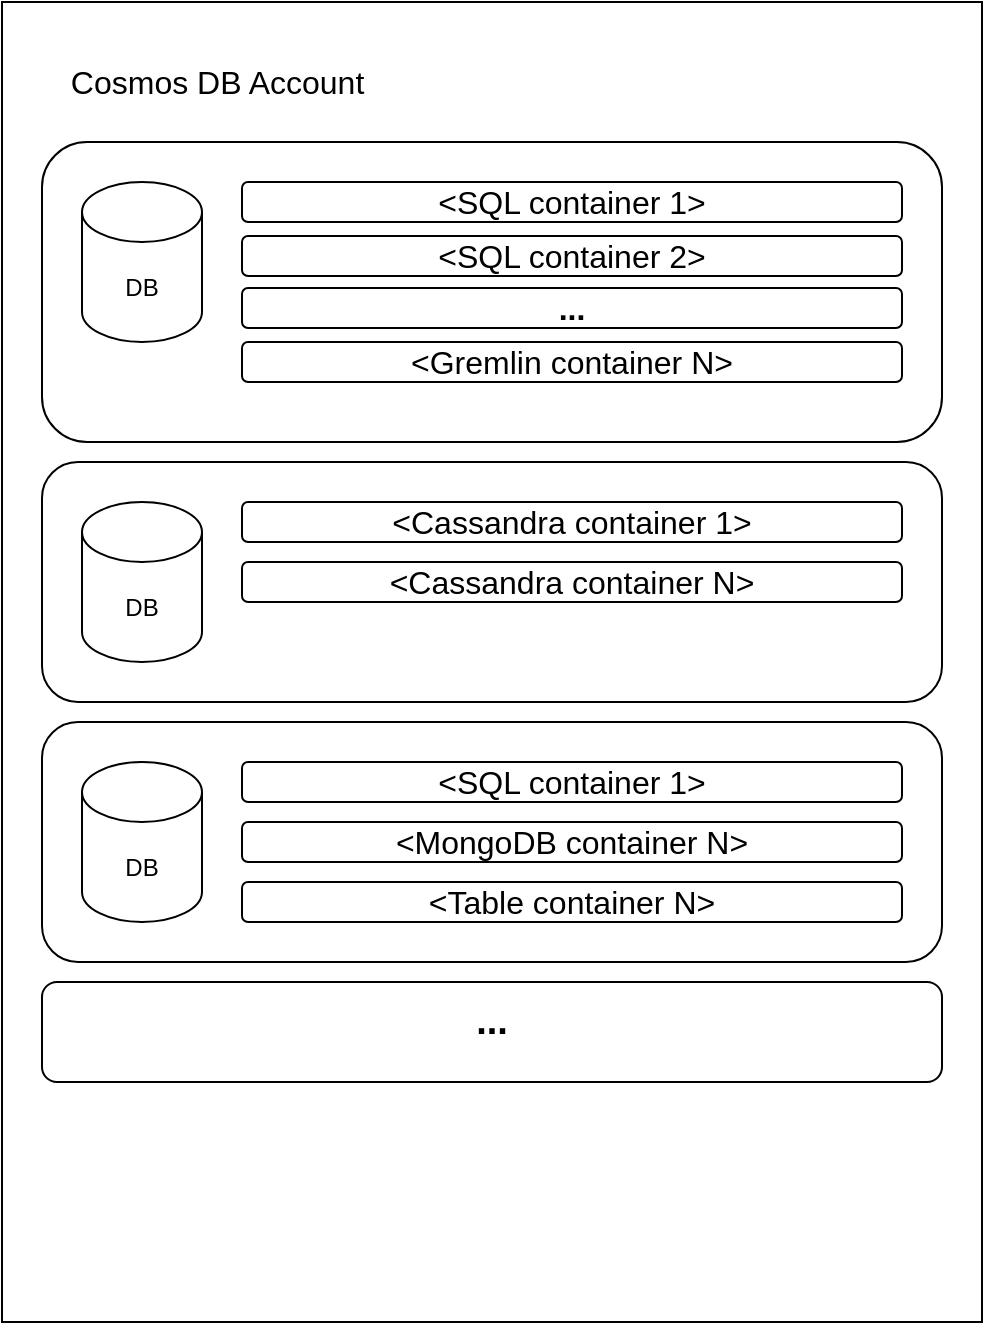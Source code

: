 <mxfile version="14.4.9" type="github">
  <diagram id="W0bkhCQVfAG-sMZAJGLT" name="Page-1">
    <mxGraphModel dx="1422" dy="804" grid="1" gridSize="10" guides="1" tooltips="1" connect="1" arrows="1" fold="1" page="1" pageScale="1" pageWidth="850" pageHeight="1100" math="0" shadow="0">
      <root>
        <mxCell id="0" />
        <mxCell id="1" parent="0" />
        <mxCell id="IG4bDnOUPeUjXYZD1gY5-25" value="" style="rounded=0;whiteSpace=wrap;html=1;fontSize=16;" vertex="1" parent="1">
          <mxGeometry x="130" y="70" width="490" height="660" as="geometry" />
        </mxCell>
        <mxCell id="IG4bDnOUPeUjXYZD1gY5-32" value="" style="rounded=1;whiteSpace=wrap;html=1;fontSize=16;" vertex="1" parent="1">
          <mxGeometry x="150" y="560" width="450" height="50" as="geometry" />
        </mxCell>
        <mxCell id="IG4bDnOUPeUjXYZD1gY5-18" value="" style="rounded=1;whiteSpace=wrap;html=1;fontSize=16;labelBackgroundColor=none;labelBorderColor=none;" vertex="1" parent="1">
          <mxGeometry x="150" y="140" width="450" height="150" as="geometry" />
        </mxCell>
        <mxCell id="IG4bDnOUPeUjXYZD1gY5-5" value="Cosmos DB Account&amp;nbsp;" style="text;html=1;strokeColor=none;fillColor=none;align=center;verticalAlign=middle;whiteSpace=wrap;rounded=0;fontSize=16;" vertex="1" parent="1">
          <mxGeometry x="140" y="100" width="200" height="20" as="geometry" />
        </mxCell>
        <mxCell id="IG4bDnOUPeUjXYZD1gY5-2" value="DB" style="shape=cylinder3;whiteSpace=wrap;html=1;boundedLbl=1;backgroundOutline=1;size=15;" vertex="1" parent="1">
          <mxGeometry x="170" y="160" width="60" height="80" as="geometry" />
        </mxCell>
        <mxCell id="IG4bDnOUPeUjXYZD1gY5-14" value="&amp;lt;SQL container 1&amp;gt;" style="rounded=1;whiteSpace=wrap;html=1;fontSize=16;" vertex="1" parent="1">
          <mxGeometry x="250" y="160" width="330" height="20" as="geometry" />
        </mxCell>
        <mxCell id="IG4bDnOUPeUjXYZD1gY5-15" value="&amp;lt;Gremlin container N&amp;gt;" style="rounded=1;whiteSpace=wrap;html=1;fontSize=16;" vertex="1" parent="1">
          <mxGeometry x="250" y="240" width="330" height="20" as="geometry" />
        </mxCell>
        <mxCell id="IG4bDnOUPeUjXYZD1gY5-19" value="" style="rounded=1;whiteSpace=wrap;html=1;fontSize=16;" vertex="1" parent="1">
          <mxGeometry x="150" y="300" width="450" height="120" as="geometry" />
        </mxCell>
        <mxCell id="IG4bDnOUPeUjXYZD1gY5-20" value="DB" style="shape=cylinder3;whiteSpace=wrap;html=1;boundedLbl=1;backgroundOutline=1;size=15;" vertex="1" parent="1">
          <mxGeometry x="170" y="320" width="60" height="80" as="geometry" />
        </mxCell>
        <mxCell id="IG4bDnOUPeUjXYZD1gY5-21" value="&amp;lt;Cassandra container 1&amp;gt;" style="rounded=1;whiteSpace=wrap;html=1;fontSize=16;" vertex="1" parent="1">
          <mxGeometry x="250" y="320" width="330" height="20" as="geometry" />
        </mxCell>
        <mxCell id="IG4bDnOUPeUjXYZD1gY5-22" value="&amp;lt;Cassandra container N&amp;gt;" style="rounded=1;whiteSpace=wrap;html=1;fontSize=16;" vertex="1" parent="1">
          <mxGeometry x="250" y="350" width="330" height="20" as="geometry" />
        </mxCell>
        <mxCell id="IG4bDnOUPeUjXYZD1gY5-24" value="&amp;lt;SQL container 2&amp;gt;" style="rounded=1;whiteSpace=wrap;html=1;fontSize=16;" vertex="1" parent="1">
          <mxGeometry x="250" y="187" width="330" height="20" as="geometry" />
        </mxCell>
        <mxCell id="IG4bDnOUPeUjXYZD1gY5-26" value="" style="rounded=1;whiteSpace=wrap;html=1;fontSize=16;" vertex="1" parent="1">
          <mxGeometry x="150" y="430" width="450" height="120" as="geometry" />
        </mxCell>
        <mxCell id="IG4bDnOUPeUjXYZD1gY5-27" value="DB" style="shape=cylinder3;whiteSpace=wrap;html=1;boundedLbl=1;backgroundOutline=1;size=15;" vertex="1" parent="1">
          <mxGeometry x="170" y="450" width="60" height="80" as="geometry" />
        </mxCell>
        <mxCell id="IG4bDnOUPeUjXYZD1gY5-28" value="&amp;lt;SQL container 1&amp;gt;" style="rounded=1;whiteSpace=wrap;html=1;fontSize=16;" vertex="1" parent="1">
          <mxGeometry x="250" y="450" width="330" height="20" as="geometry" />
        </mxCell>
        <mxCell id="IG4bDnOUPeUjXYZD1gY5-29" value="&amp;lt;MongoDB container N&amp;gt;" style="rounded=1;whiteSpace=wrap;html=1;fontSize=16;" vertex="1" parent="1">
          <mxGeometry x="250" y="480" width="330" height="20" as="geometry" />
        </mxCell>
        <mxCell id="IG4bDnOUPeUjXYZD1gY5-30" value="&amp;lt;Table container N&amp;gt;" style="rounded=1;whiteSpace=wrap;html=1;fontSize=16;" vertex="1" parent="1">
          <mxGeometry x="250" y="510" width="330" height="20" as="geometry" />
        </mxCell>
        <mxCell id="IG4bDnOUPeUjXYZD1gY5-31" value="&lt;b&gt;&lt;font style=&quot;font-size: 19px&quot;&gt;...&lt;/font&gt;&lt;/b&gt;" style="text;html=1;strokeColor=none;fillColor=none;align=center;verticalAlign=middle;whiteSpace=wrap;rounded=0;fontSize=16;" vertex="1" parent="1">
          <mxGeometry x="355" y="570" width="40" height="20" as="geometry" />
        </mxCell>
        <mxCell id="IG4bDnOUPeUjXYZD1gY5-33" value="&lt;b&gt;...&lt;/b&gt;" style="rounded=1;whiteSpace=wrap;html=1;fontSize=16;" vertex="1" parent="1">
          <mxGeometry x="250" y="213" width="330" height="20" as="geometry" />
        </mxCell>
      </root>
    </mxGraphModel>
  </diagram>
</mxfile>
